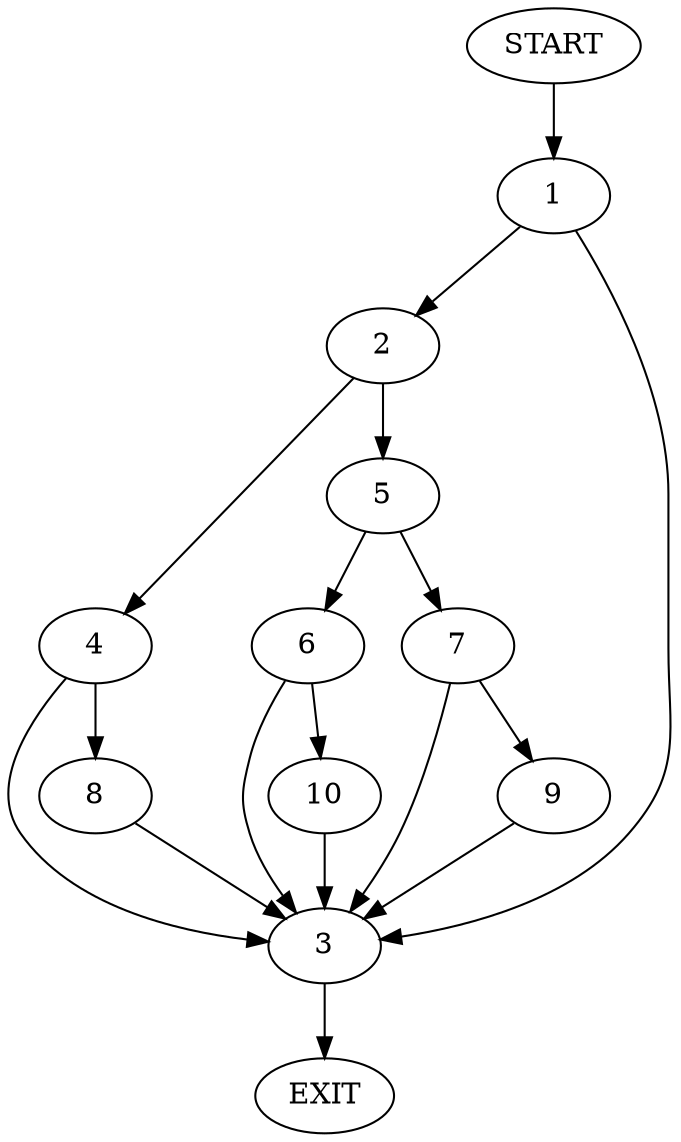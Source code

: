 digraph {
0 [label="START"]
11 [label="EXIT"]
0 -> 1
1 -> 2
1 -> 3
2 -> 4
2 -> 5
3 -> 11
5 -> 6
5 -> 7
4 -> 3
4 -> 8
8 -> 3
7 -> 3
7 -> 9
6 -> 10
6 -> 3
9 -> 3
10 -> 3
}

